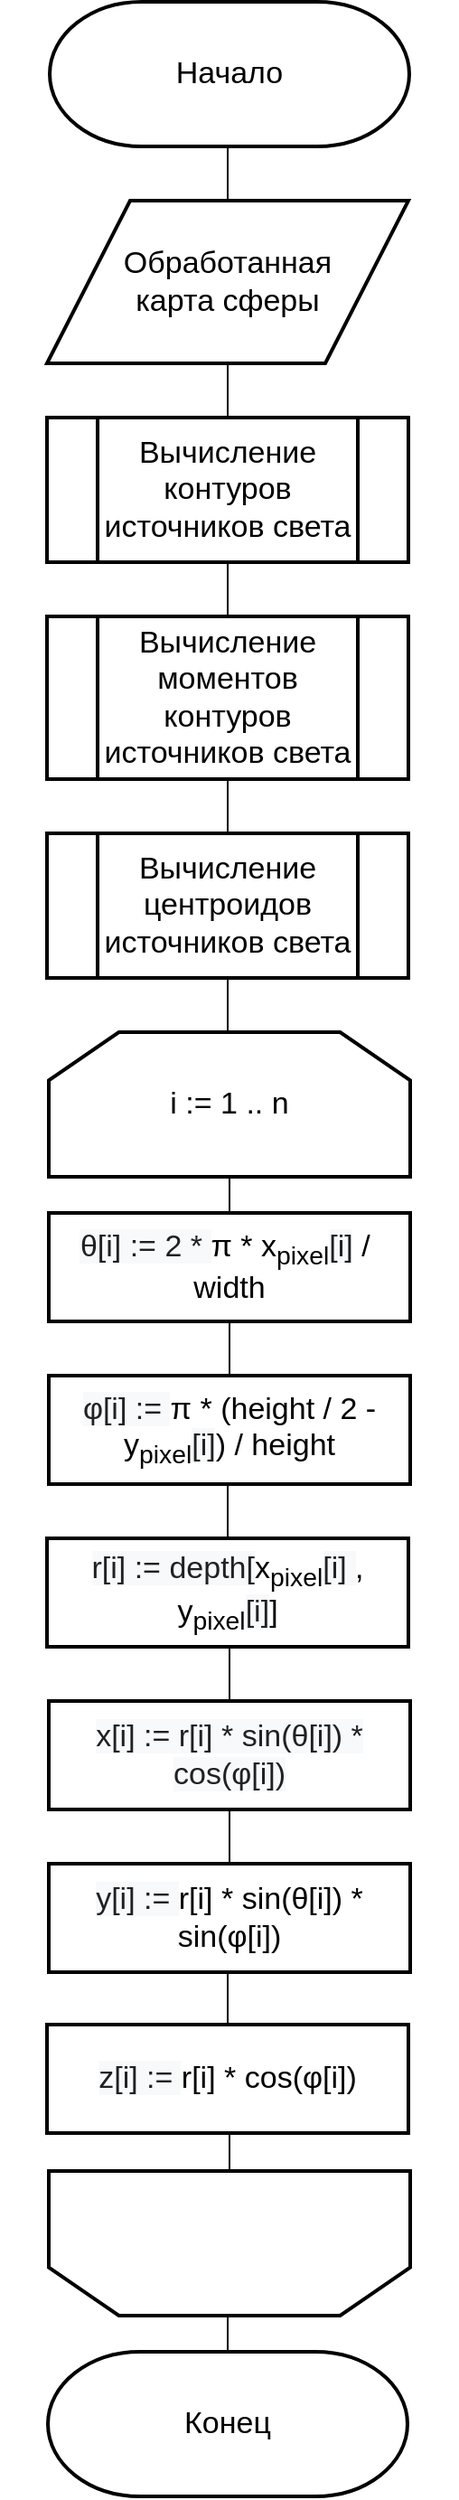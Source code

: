 <mxfile version="21.2.8" type="device">
  <diagram name="Страница 1" id="vSN0zOsbVQ_ziBr6iRNW">
    <mxGraphModel dx="2053" dy="1188" grid="1" gridSize="10" guides="1" tooltips="1" connect="1" arrows="1" fold="1" page="1" pageScale="1" pageWidth="827" pageHeight="1169" math="0" shadow="0">
      <root>
        <mxCell id="0" />
        <mxCell id="1" parent="0" />
        <mxCell id="NfnfCwqI7M4uG_9BYdU6-4" style="edgeStyle=orthogonalEdgeStyle;rounded=0;orthogonalLoop=1;jettySize=auto;html=1;exitX=0.5;exitY=1;exitDx=0;exitDy=0;exitPerimeter=0;entryX=0.5;entryY=0;entryDx=0;entryDy=0;endArrow=none;endFill=0;" parent="1" source="NfnfCwqI7M4uG_9BYdU6-1" target="NfnfCwqI7M4uG_9BYdU6-3" edge="1">
          <mxGeometry relative="1" as="geometry" />
        </mxCell>
        <mxCell id="NfnfCwqI7M4uG_9BYdU6-1" value="Начало" style="strokeWidth=2;html=1;shape=stencil(xVVNb4MwDP01HJmAaFV7nFh37GWTdnapC1FDgpysH/9+gYBaSukgl0kc8DO85+fYSsBSXUCFQRJJKDFg70GSfCGVXIJRZAObKRy8iFx4cuFq6ULQFWbGYUcgDluBLqMNqQOe+M60DFwWSNzUWbYOojf7Tf2wNFNSWhKupO5lbvKWDLi0/0ZnRxa9vDqZSxu7qLIKJRqkHno1t3FAkHx4K8XTlD49lPqOOt2/lL7nK8V+Smuf7sX3YvHEDm48jD2QW64mHpiXXMc+351XMwdyk92NyLHUImMLyNItZIec1I/cPSyygnq5B4kuXaojXqtnd/P9zH/HILi8YVgs5zMAZfaFWobuH7r0azqHcOY6JGWgbkOPXwDlGFqecC8g76X0CbG6gduzf1zuwsPxXc+mUfyjZZ8zzoTS+GQTLD6YswYdGU6W7hXhk6ndcyHc7TS2EAOCBnV3ZQP8Ag==);whiteSpace=wrap;fontSize=17;" parent="1" vertex="1">
          <mxGeometry x="289" y="10" width="250" height="80" as="geometry" />
        </mxCell>
        <mxCell id="A0MCLNn6qekpqNKE2fol-1" style="edgeStyle=orthogonalEdgeStyle;rounded=0;orthogonalLoop=1;jettySize=auto;html=1;exitX=0.5;exitY=1;exitDx=0;exitDy=0;entryX=0.5;entryY=0;entryDx=0;entryDy=0;endArrow=none;endFill=0;" parent="1" source="NfnfCwqI7M4uG_9BYdU6-3" target="NfnfCwqI7M4uG_9BYdU6-5" edge="1">
          <mxGeometry relative="1" as="geometry" />
        </mxCell>
        <mxCell id="NfnfCwqI7M4uG_9BYdU6-3" value="Обработанная &lt;br&gt;карта сферы" style="shape=parallelogram;html=1;strokeWidth=2;perimeter=parallelogramPerimeter;whiteSpace=wrap;rounded=0;arcSize=12;size=0.23;fontSize=17;" parent="1" vertex="1">
          <mxGeometry x="313" y="120" width="200" height="90" as="geometry" />
        </mxCell>
        <mxCell id="A0MCLNn6qekpqNKE2fol-4" style="edgeStyle=orthogonalEdgeStyle;rounded=0;orthogonalLoop=1;jettySize=auto;html=1;exitX=0.5;exitY=1;exitDx=0;exitDy=0;entryX=0.5;entryY=0;entryDx=0;entryDy=0;endArrow=none;endFill=0;" parent="1" source="NfnfCwqI7M4uG_9BYdU6-5" target="A0MCLNn6qekpqNKE2fol-2" edge="1">
          <mxGeometry relative="1" as="geometry" />
        </mxCell>
        <mxCell id="NfnfCwqI7M4uG_9BYdU6-5" value="Вычисление контуров источников света" style="verticalLabelPosition=middle;verticalAlign=middle;html=1;shape=process;whiteSpace=wrap;rounded=0;size=0.14;arcSize=6;strokeWidth=2;labelPosition=center;align=center;fontSize=17;" parent="1" vertex="1">
          <mxGeometry x="313" y="240" width="200" height="80" as="geometry" />
        </mxCell>
        <mxCell id="A0MCLNn6qekpqNKE2fol-5" style="edgeStyle=orthogonalEdgeStyle;rounded=0;orthogonalLoop=1;jettySize=auto;html=1;exitX=0.5;exitY=1;exitDx=0;exitDy=0;entryX=0.5;entryY=0;entryDx=0;entryDy=0;endArrow=none;endFill=0;" parent="1" source="A0MCLNn6qekpqNKE2fol-2" target="A0MCLNn6qekpqNKE2fol-3" edge="1">
          <mxGeometry relative="1" as="geometry" />
        </mxCell>
        <mxCell id="A0MCLNn6qekpqNKE2fol-2" value="Вычисление моментов контуров источников света" style="verticalLabelPosition=middle;verticalAlign=middle;html=1;shape=process;whiteSpace=wrap;rounded=0;size=0.14;arcSize=6;strokeWidth=2;labelPosition=center;align=center;fontSize=17;" parent="1" vertex="1">
          <mxGeometry x="313" y="350" width="200" height="90" as="geometry" />
        </mxCell>
        <mxCell id="A0MCLNn6qekpqNKE2fol-7" style="edgeStyle=orthogonalEdgeStyle;rounded=0;orthogonalLoop=1;jettySize=auto;html=1;exitX=0.5;exitY=1;exitDx=0;exitDy=0;entryX=0.5;entryY=0;entryDx=0;entryDy=0;endArrow=none;endFill=0;" parent="1" source="A0MCLNn6qekpqNKE2fol-3" edge="1">
          <mxGeometry relative="1" as="geometry">
            <mxPoint x="413" y="580" as="targetPoint" />
          </mxGeometry>
        </mxCell>
        <mxCell id="A0MCLNn6qekpqNKE2fol-3" value="Вычисление центроидов источников света" style="verticalLabelPosition=middle;verticalAlign=middle;html=1;shape=process;whiteSpace=wrap;rounded=0;size=0.14;arcSize=6;strokeWidth=2;labelPosition=center;align=center;fontSize=17;" parent="1" vertex="1">
          <mxGeometry x="313" y="470" width="200" height="80" as="geometry" />
        </mxCell>
        <mxCell id="A0MCLNn6qekpqNKE2fol-9" style="edgeStyle=orthogonalEdgeStyle;rounded=0;orthogonalLoop=1;jettySize=auto;html=1;exitX=0.5;exitY=1;exitDx=0;exitDy=0;entryX=0.5;entryY=0;entryDx=0;entryDy=0;endArrow=none;endFill=0;" parent="1" target="A0MCLNn6qekpqNKE2fol-8" edge="1">
          <mxGeometry relative="1" as="geometry">
            <mxPoint x="413" y="660" as="sourcePoint" />
          </mxGeometry>
        </mxCell>
        <mxCell id="A0MCLNn6qekpqNKE2fol-34" style="edgeStyle=orthogonalEdgeStyle;rounded=0;orthogonalLoop=1;jettySize=auto;html=1;exitX=0.5;exitY=1;exitDx=0;exitDy=0;entryX=0.5;entryY=0;entryDx=0;entryDy=0;endArrow=none;endFill=0;" parent="1" source="A0MCLNn6qekpqNKE2fol-8" target="A0MCLNn6qekpqNKE2fol-11" edge="1">
          <mxGeometry relative="1" as="geometry" />
        </mxCell>
        <mxCell id="A0MCLNn6qekpqNKE2fol-8" value="&lt;span style=&quot;color: rgb(32, 33, 34); font-family: sans-serif; font-size: 17px; font-style: normal; font-variant-ligatures: normal; font-variant-caps: normal; letter-spacing: normal; orphans: 2; text-align: left; text-indent: 0px; text-transform: none; widows: 2; word-spacing: 0px; -webkit-text-stroke-width: 0px; background-color: rgb(248, 249, 250); text-decoration-thickness: initial; text-decoration-style: initial; text-decoration-color: initial;&quot;&gt;θ[i] := 2 *&amp;nbsp;&lt;/span&gt;π * x&lt;sub&gt;pixel&lt;/sub&gt;&lt;span style=&quot;color: rgb(32, 33, 34); font-family: sans-serif; text-align: left; background-color: rgb(248, 249, 250);&quot;&gt;[i]&lt;/span&gt;&amp;nbsp;/&amp;nbsp; width" style="rounded=0;whiteSpace=wrap;html=1;absoluteArcSize=1;arcSize=14;strokeWidth=2;fontSize=17;fontStyle=0" parent="1" vertex="1">
          <mxGeometry x="314" y="680" width="200" height="60" as="geometry" />
        </mxCell>
        <mxCell id="A0MCLNn6qekpqNKE2fol-35" style="edgeStyle=orthogonalEdgeStyle;rounded=0;orthogonalLoop=1;jettySize=auto;html=1;exitX=0.5;exitY=1;exitDx=0;exitDy=0;entryX=0.5;entryY=0;entryDx=0;entryDy=0;endArrow=none;endFill=0;" parent="1" source="A0MCLNn6qekpqNKE2fol-11" target="A0MCLNn6qekpqNKE2fol-12" edge="1">
          <mxGeometry relative="1" as="geometry" />
        </mxCell>
        <mxCell id="A0MCLNn6qekpqNKE2fol-11" value="&lt;span style=&quot;color: rgb(32, 33, 34); font-family: sans-serif; font-size: 17px; font-style: normal; font-variant-ligatures: normal; font-variant-caps: normal; letter-spacing: normal; orphans: 2; text-align: left; text-indent: 0px; text-transform: none; widows: 2; word-spacing: 0px; -webkit-text-stroke-width: 0px; background-color: rgb(248, 249, 250); text-decoration-thickness: initial; text-decoration-style: initial; text-decoration-color: initial;&quot;&gt;φ[i] := &lt;/span&gt;π * (height / 2 - y&lt;sub&gt;pixel&lt;/sub&gt;&lt;span style=&quot;color: rgb(32, 33, 34); font-family: sans-serif; text-align: left; background-color: rgb(248, 249, 250);&quot;&gt;[i]&lt;/span&gt;) / height" style="rounded=0;whiteSpace=wrap;html=1;absoluteArcSize=1;arcSize=14;strokeWidth=2;fontSize=17;fontStyle=0" parent="1" vertex="1">
          <mxGeometry x="314" y="770" width="200" height="60" as="geometry" />
        </mxCell>
        <mxCell id="A0MCLNn6qekpqNKE2fol-18" style="edgeStyle=orthogonalEdgeStyle;rounded=0;orthogonalLoop=1;jettySize=auto;html=1;exitX=0.5;exitY=1;exitDx=0;exitDy=0;entryX=0.5;entryY=0;entryDx=0;entryDy=0;endArrow=none;endFill=0;" parent="1" source="A0MCLNn6qekpqNKE2fol-12" target="A0MCLNn6qekpqNKE2fol-13" edge="1">
          <mxGeometry relative="1" as="geometry" />
        </mxCell>
        <mxCell id="A0MCLNn6qekpqNKE2fol-12" value="&lt;span style=&quot;color: rgb(32, 33, 34); font-family: sans-serif; font-size: 17px; font-style: normal; font-variant-ligatures: normal; font-variant-caps: normal; letter-spacing: normal; orphans: 2; text-align: left; text-indent: 0px; text-transform: none; widows: 2; word-spacing: 0px; -webkit-text-stroke-width: 0px; background-color: rgb(248, 249, 250); text-decoration-thickness: initial; text-decoration-style: initial; text-decoration-color: initial;&quot;&gt;r[i] := depth[&lt;/span&gt;x&lt;sub&gt;pixel&lt;/sub&gt;&lt;span style=&quot;color: rgb(32, 33, 34); font-family: sans-serif; text-align: left; background-color: rgb(248, 249, 250);&quot;&gt;[i]&amp;nbsp;&lt;/span&gt;, y&lt;sub&gt;pixel&lt;/sub&gt;&lt;span style=&quot;color: rgb(32, 33, 34); font-family: sans-serif; text-align: left; background-color: rgb(248, 249, 250);&quot;&gt;[i]&lt;/span&gt;]" style="rounded=0;whiteSpace=wrap;html=1;absoluteArcSize=1;arcSize=14;strokeWidth=2;fontSize=17;fontStyle=0" parent="1" vertex="1">
          <mxGeometry x="313" y="860" width="200" height="60" as="geometry" />
        </mxCell>
        <mxCell id="A0MCLNn6qekpqNKE2fol-37" style="edgeStyle=orthogonalEdgeStyle;rounded=0;orthogonalLoop=1;jettySize=auto;html=1;exitX=0.5;exitY=1;exitDx=0;exitDy=0;entryX=0.5;entryY=0;entryDx=0;entryDy=0;endArrow=none;endFill=0;" parent="1" source="A0MCLNn6qekpqNKE2fol-13" target="A0MCLNn6qekpqNKE2fol-14" edge="1">
          <mxGeometry relative="1" as="geometry" />
        </mxCell>
        <mxCell id="A0MCLNn6qekpqNKE2fol-13" value="&lt;span style=&quot;color: rgb(32, 33, 34); font-family: sans-serif; font-size: 17px; font-style: normal; font-variant-ligatures: normal; font-variant-caps: normal; letter-spacing: normal; orphans: 2; text-align: left; text-indent: 0px; text-transform: none; widows: 2; word-spacing: 0px; -webkit-text-stroke-width: 0px; background-color: rgb(248, 249, 250); text-decoration-thickness: initial; text-decoration-style: initial; text-decoration-color: initial;&quot;&gt;x[i] := r[i] * sin(θ[i]) * cos(φ[i])&lt;/span&gt;" style="rounded=0;whiteSpace=wrap;html=1;absoluteArcSize=1;arcSize=14;strokeWidth=2;fontSize=17;fontStyle=0" parent="1" vertex="1">
          <mxGeometry x="314" y="950" width="200" height="60" as="geometry" />
        </mxCell>
        <mxCell id="A0MCLNn6qekpqNKE2fol-20" style="edgeStyle=orthogonalEdgeStyle;rounded=0;orthogonalLoop=1;jettySize=auto;html=1;exitX=0.5;exitY=1;exitDx=0;exitDy=0;entryX=0.5;entryY=0;entryDx=0;entryDy=0;endArrow=none;endFill=0;" parent="1" source="A0MCLNn6qekpqNKE2fol-14" target="A0MCLNn6qekpqNKE2fol-15" edge="1">
          <mxGeometry relative="1" as="geometry" />
        </mxCell>
        <mxCell id="A0MCLNn6qekpqNKE2fol-14" value="&lt;span style=&quot;color: rgb(32, 33, 34); font-family: sans-serif; font-size: 17px; font-style: normal; font-variant-ligatures: normal; font-variant-caps: normal; letter-spacing: normal; orphans: 2; text-align: left; text-indent: 0px; text-transform: none; widows: 2; word-spacing: 0px; -webkit-text-stroke-width: 0px; background-color: rgb(248, 249, 250); text-decoration-thickness: initial; text-decoration-style: initial; text-decoration-color: initial;&quot;&gt;y[i] :=&amp;nbsp;&lt;/span&gt;r[i] * sin(θ[i]) * sin(φ[i])" style="rounded=0;whiteSpace=wrap;html=1;absoluteArcSize=1;arcSize=14;strokeWidth=2;fontSize=17;fontStyle=0" parent="1" vertex="1">
          <mxGeometry x="314" y="1040" width="200" height="60" as="geometry" />
        </mxCell>
        <mxCell id="MVtzeael0hPwo9ZVuhFo-3" style="edgeStyle=orthogonalEdgeStyle;rounded=0;orthogonalLoop=1;jettySize=auto;html=1;exitX=0.5;exitY=1;exitDx=0;exitDy=0;entryX=0.5;entryY=1;entryDx=0;entryDy=0;entryPerimeter=0;endArrow=none;endFill=0;" edge="1" parent="1" source="A0MCLNn6qekpqNKE2fol-15" target="MVtzeael0hPwo9ZVuhFo-2">
          <mxGeometry relative="1" as="geometry" />
        </mxCell>
        <mxCell id="A0MCLNn6qekpqNKE2fol-15" value="&lt;span style=&quot;color: rgb(32, 33, 34); font-family: sans-serif; font-size: 17px; font-style: normal; font-variant-ligatures: normal; font-variant-caps: normal; letter-spacing: normal; orphans: 2; text-align: left; text-indent: 0px; text-transform: none; widows: 2; word-spacing: 0px; -webkit-text-stroke-width: 0px; background-color: rgb(248, 249, 250); text-decoration-thickness: initial; text-decoration-style: initial; text-decoration-color: initial;&quot;&gt;z[i] :=&amp;nbsp;&lt;/span&gt;r[i] * cos(φ[i])" style="rounded=0;whiteSpace=wrap;html=1;absoluteArcSize=1;arcSize=14;strokeWidth=2;fontSize=17;fontStyle=0" parent="1" vertex="1">
          <mxGeometry x="313" y="1129" width="200" height="60" as="geometry" />
        </mxCell>
        <mxCell id="A0MCLNn6qekpqNKE2fol-22" value="Конец" style="strokeWidth=2;html=1;shape=stencil(xVVNb4MwDP01HJmAaFV7nFh37GWTdnapC1FDgpysH/9+gYBaSukgl0kc8DO85+fYSsBSXUCFQRJJKDFg70GSfCGVXIJRZAObKRy8iFx4cuFq6ULQFWbGYUcgDluBLqMNqQOe+M60DFwWSNzUWbYOojf7Tf2wNFNSWhKupO5lbvKWDLi0/0ZnRxa9vDqZSxu7qLIKJRqkHno1t3FAkHx4K8XTlD49lPqOOt2/lL7nK8V+Smuf7sX3YvHEDm48jD2QW64mHpiXXMc+351XMwdyk92NyLHUImMLyNItZIec1I/cPSyygnq5B4kuXaojXqtnd/P9zH/HILi8YVgs5zMAZfaFWobuH7r0azqHcOY6JGWgbkOPXwDlGFqecC8g76X0CbG6gduzf1zuwsPxXc+mUfyjZZ8zzoTS+GQTLD6YswYdGU6W7hXhk6ndcyHc7TS2EAOCBnV3ZQP8Ag==);whiteSpace=wrap;fontSize=17;" parent="1" vertex="1">
          <mxGeometry x="288" y="1310" width="250" height="80" as="geometry" />
        </mxCell>
        <mxCell id="MVtzeael0hPwo9ZVuhFo-1" value="i := 1 .. n" style="strokeWidth=2;html=1;shape=stencil(rZVNb4MwDIZ/Ta5VIKItx4l1p6qXHnpOqTuiQoICa7d/vxQXjY/BmKnEAb+G94ktW2EiKhKZA/O5lhkw8cp8f2tM7oStylTpQveaYGLJMbxhGK4xlEUOcYnaVVoljylgpiitucBNncqHg9IJWHQVG8Zf3Df3R0Sx0dqZKKOLVqaRd2ZSafcv/0QzvggQ8/WIMcodIYMSbEv9KW+HAvPfyCRvGmlPILUrqrl/kQ7/J3k00obSvS7LmwjbEeriC+53cOF6Im9P4oXU6ki9rLeOUN0AT0ROGVpAER1lfHm35kOffj1lLu/L3UvU6cxcoTF0nV6NNaB2SJVuOKxmO3Qa+ASLIJhtsSScIpjtwJ/sQOklZSTi1BQwsjlO741lpQ7MsojOxsLIkJ9VmuJlNrQ/PYNKxcu1Er4B);whiteSpace=wrap;fontSize=17;" vertex="1" parent="1">
          <mxGeometry x="314" y="580" width="200" height="80" as="geometry" />
        </mxCell>
        <mxCell id="MVtzeael0hPwo9ZVuhFo-4" style="edgeStyle=orthogonalEdgeStyle;rounded=0;orthogonalLoop=1;jettySize=auto;html=1;exitX=0.5;exitY=0;exitDx=0;exitDy=0;exitPerimeter=0;entryX=0.5;entryY=0;entryDx=0;entryDy=0;entryPerimeter=0;endArrow=none;endFill=0;" edge="1" parent="1" source="MVtzeael0hPwo9ZVuhFo-2" target="A0MCLNn6qekpqNKE2fol-22">
          <mxGeometry relative="1" as="geometry" />
        </mxCell>
        <mxCell id="MVtzeael0hPwo9ZVuhFo-2" value="" style="strokeWidth=2;html=1;shape=stencil(rZVNb4MwDIZ/Ta5VIKItx4l1p6qXHnpOqTuiQoICa7d/vxQXjY/BmKnEAb+G94ktW2EiKhKZA/O5lhkw8cp8f2tM7oStylTpQveaYGLJMbxhGK4xlEUOcYnaVVoljylgpiitucBNncqHg9IJWHQVG8Zf3Df3R0Sx0dqZKKOLVqaRd2ZSafcv/0QzvggQ8/WIMcodIYMSbEv9KW+HAvPfyCRvGmlPILUrqrl/kQ7/J3k00obSvS7LmwjbEeriC+53cOF6Im9P4oXU6ki9rLeOUN0AT0ROGVpAER1lfHm35kOffj1lLu/L3UvU6cxcoTF0nV6NNaB2SJVuOKxmO3Qa+ASLIJhtsSScIpjtwJ/sQOklZSTi1BQwsjlO741lpQ7MsojOxsLIkJ9VmuJlNrQ/PYNKxcu1Er4B);whiteSpace=wrap;flipV=1;" vertex="1" parent="1">
          <mxGeometry x="314" y="1210" width="200" height="80" as="geometry" />
        </mxCell>
      </root>
    </mxGraphModel>
  </diagram>
</mxfile>
